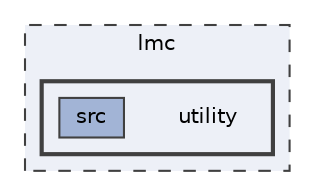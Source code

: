 digraph "lmc/utility"
{
 // LATEX_PDF_SIZE
  bgcolor="transparent";
  edge [fontname=Helvetica,fontsize=10,labelfontname=Helvetica,labelfontsize=10];
  node [fontname=Helvetica,fontsize=10,shape=box,height=0.2,width=0.4];
  compound=true
  subgraph clusterdir_a5e59b946ac651511046c4c0121d9e13 {
    graph [ bgcolor="#edf0f7", pencolor="grey25", label="lmc", fontname=Helvetica,fontsize=10 style="filled,dashed", URL="dir_a5e59b946ac651511046c4c0121d9e13.html",tooltip=""]
  subgraph clusterdir_74085f609e3a8fbd71f69dc79a4cb2a6 {
    graph [ bgcolor="#edf0f7", pencolor="grey25", label="", fontname=Helvetica,fontsize=10 style="filled,bold", URL="dir_74085f609e3a8fbd71f69dc79a4cb2a6.html",tooltip=""]
    dir_74085f609e3a8fbd71f69dc79a4cb2a6 [shape=plaintext, label="utility"];
  dir_4f0911ea532c332f0b58828e5007ee36 [label="src", fillcolor="#a2b4d6", color="grey25", style="filled", URL="dir_4f0911ea532c332f0b58828e5007ee36.html",tooltip=""];
  }
  }
}
